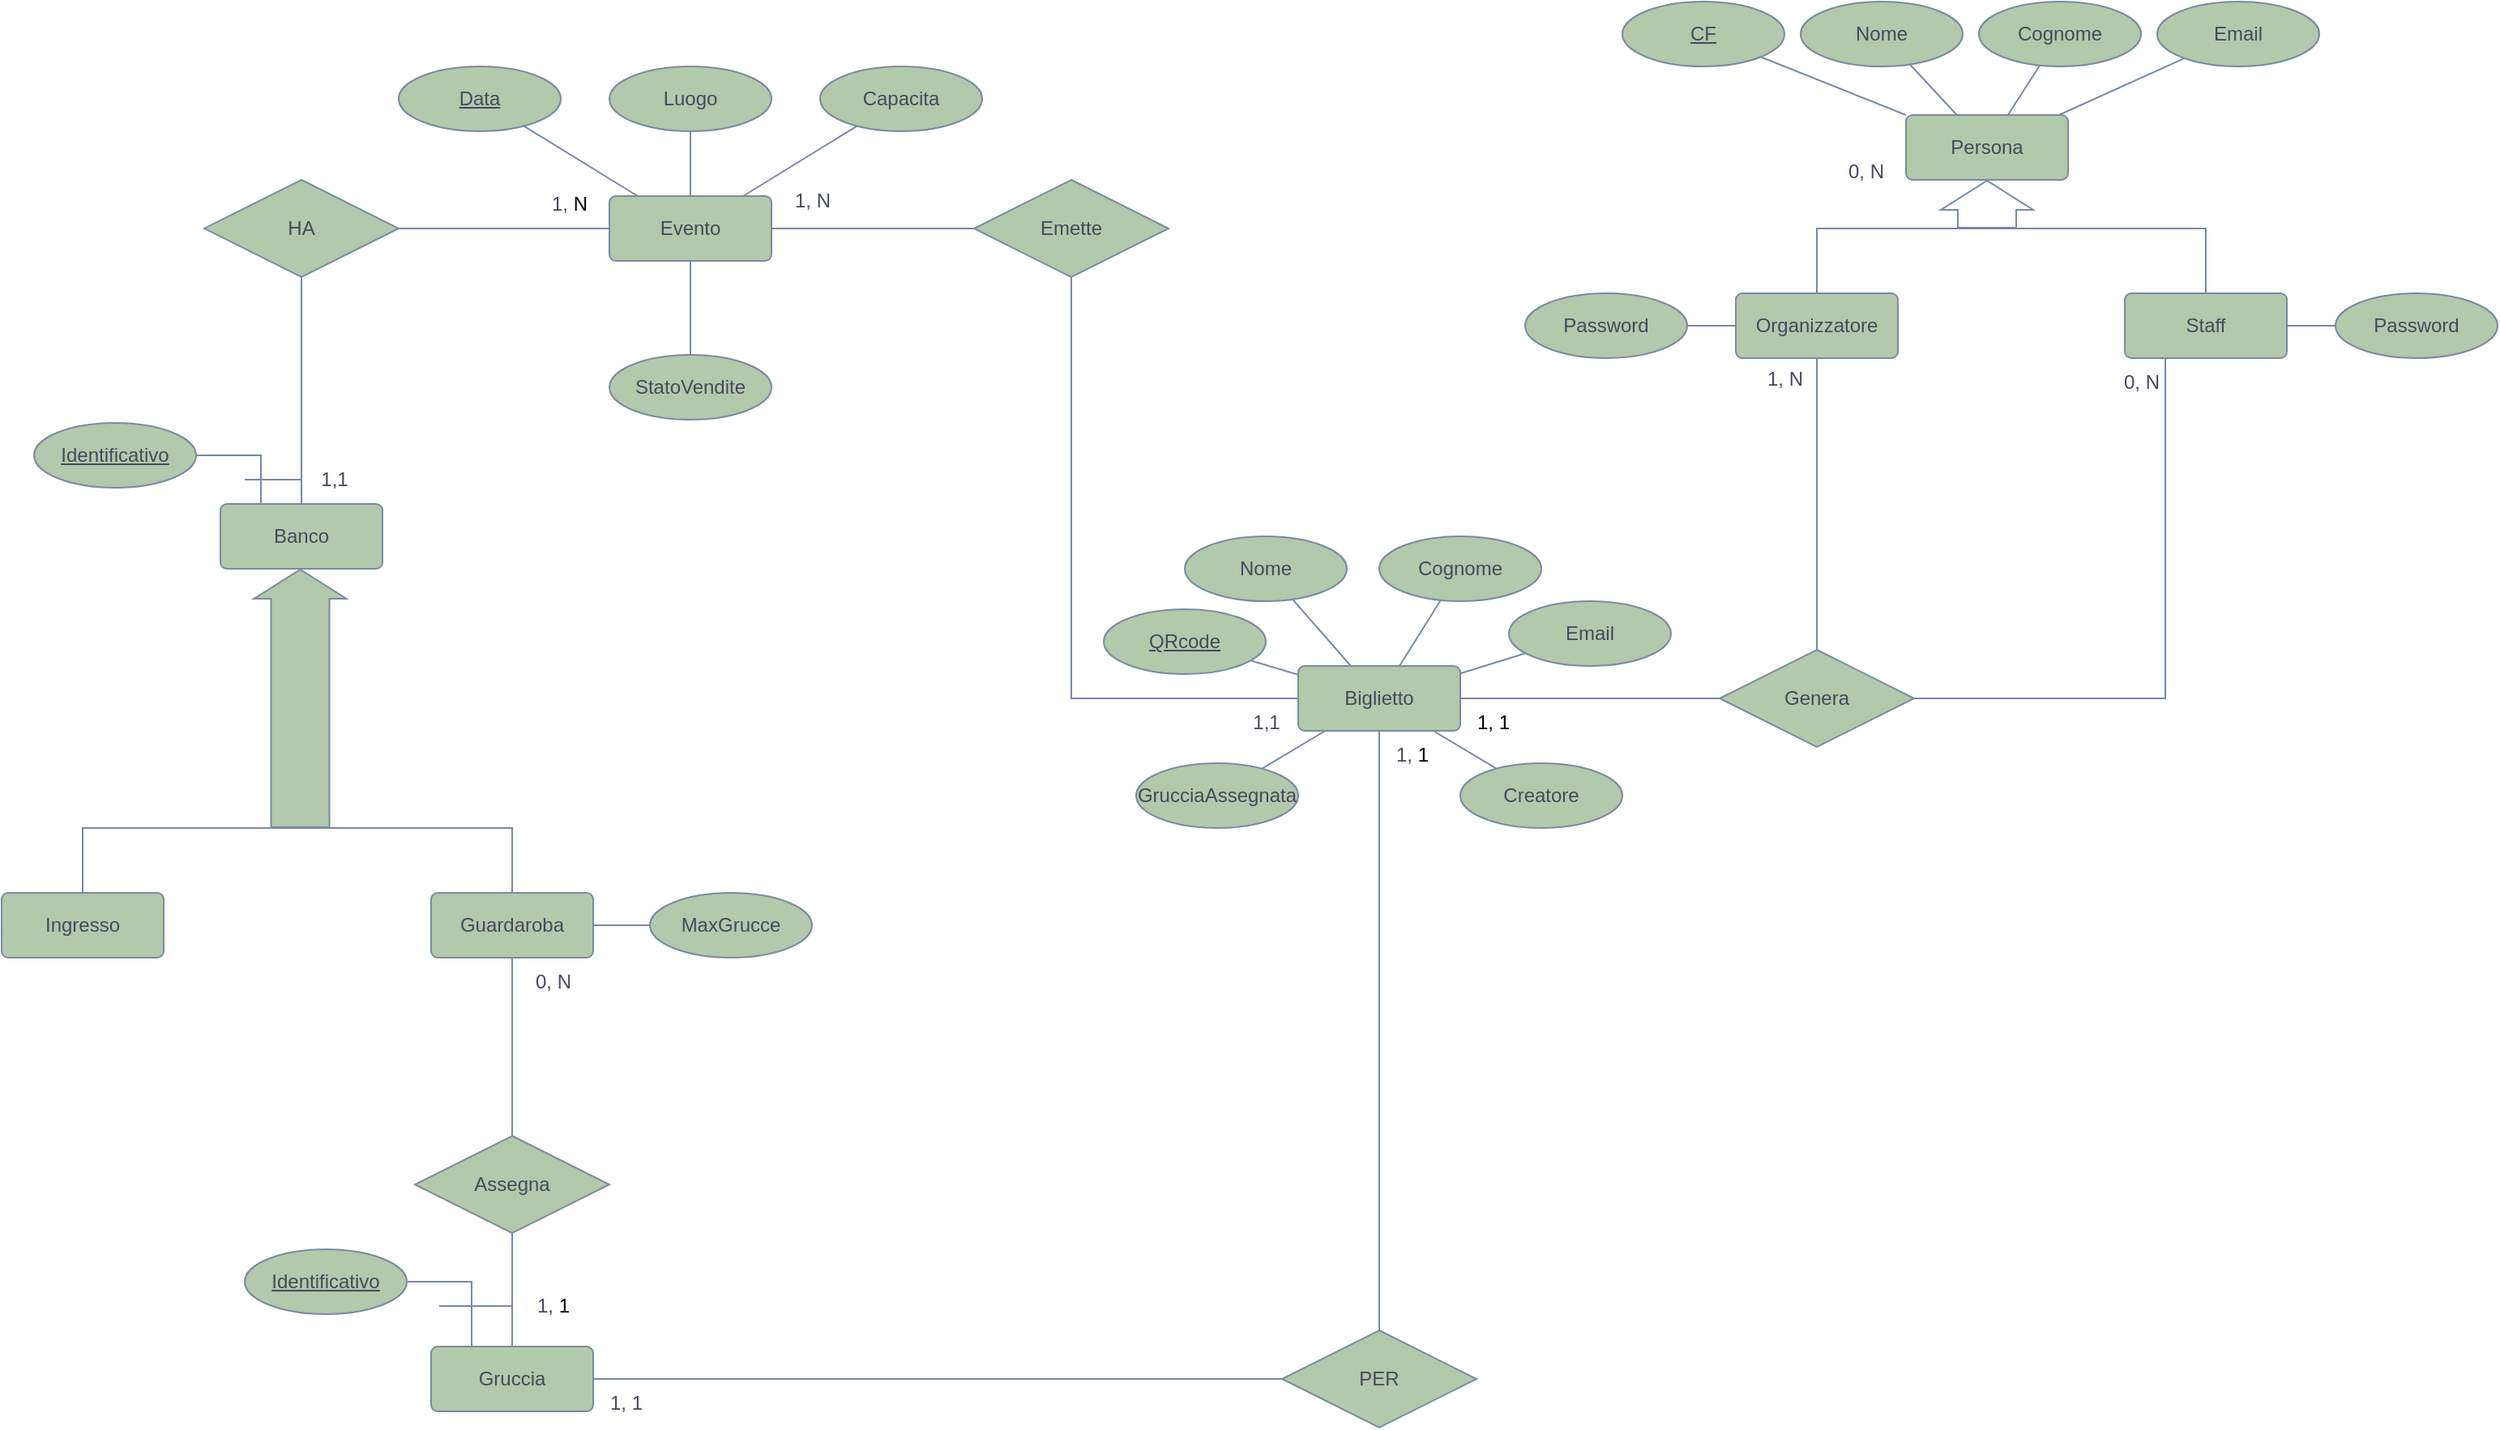 <mxfile version="26.0.16">
  <diagram id="R2lEEEUBdFMjLlhIrx00" name="Page-1">
    <mxGraphModel dx="1687" dy="984" grid="1" gridSize="10" guides="1" tooltips="1" connect="0" arrows="1" fold="1" page="1" pageScale="1" pageWidth="850" pageHeight="1100" math="0" shadow="0" extFonts="Permanent Marker^https://fonts.googleapis.com/css?family=Permanent+Marker">
      <root>
        <mxCell id="0" />
        <mxCell id="1" parent="0" />
        <mxCell id="5F5oQR9xoUEDwheyP2OU-1" value="Evento" style="rounded=1;arcSize=10;whiteSpace=wrap;html=1;align=center;labelBackgroundColor=none;fillColor=#B2C9AB;strokeColor=#788AA3;fontColor=#46495D;" parent="1" vertex="1">
          <mxGeometry x="465" y="210" width="100" height="40" as="geometry" />
        </mxCell>
        <mxCell id="5F5oQR9xoUEDwheyP2OU-3" value="Luogo" style="ellipse;whiteSpace=wrap;html=1;align=center;labelBackgroundColor=none;fillColor=#B2C9AB;strokeColor=#788AA3;fontColor=#46495D;" parent="1" vertex="1">
          <mxGeometry x="465" y="130" width="100" height="40" as="geometry" />
        </mxCell>
        <mxCell id="5F5oQR9xoUEDwheyP2OU-4" value="Data" style="ellipse;whiteSpace=wrap;html=1;align=center;fontStyle=4;labelBackgroundColor=none;fillColor=#B2C9AB;strokeColor=#788AA3;fontColor=#46495D;" parent="1" vertex="1">
          <mxGeometry x="335" y="130" width="100" height="40" as="geometry" />
        </mxCell>
        <mxCell id="5F5oQR9xoUEDwheyP2OU-5" value="Capacita" style="ellipse;whiteSpace=wrap;html=1;align=center;labelBackgroundColor=none;fillColor=#B2C9AB;strokeColor=#788AA3;fontColor=#46495D;" parent="1" vertex="1">
          <mxGeometry x="595" y="130" width="100" height="40" as="geometry" />
        </mxCell>
        <mxCell id="5F5oQR9xoUEDwheyP2OU-7" value="Identificativo" style="ellipse;whiteSpace=wrap;html=1;align=center;fontStyle=4;labelBackgroundColor=none;fillColor=#B2C9AB;strokeColor=#788AA3;fontColor=#46495D;" parent="1" vertex="1">
          <mxGeometry x="110" y="350" width="100" height="40" as="geometry" />
        </mxCell>
        <mxCell id="5F5oQR9xoUEDwheyP2OU-10" value="Banco" style="rounded=1;arcSize=10;whiteSpace=wrap;html=1;align=center;labelBackgroundColor=none;fillColor=#B2C9AB;strokeColor=#788AA3;fontColor=#46495D;" parent="1" vertex="1">
          <mxGeometry x="225" y="400" width="100" height="40" as="geometry" />
        </mxCell>
        <mxCell id="5F5oQR9xoUEDwheyP2OU-11" value="Guardaroba" style="rounded=1;arcSize=10;whiteSpace=wrap;html=1;align=center;labelBackgroundColor=none;fillColor=#B2C9AB;strokeColor=#788AA3;fontColor=#46495D;" parent="1" vertex="1">
          <mxGeometry x="355" y="640" width="100" height="40" as="geometry" />
        </mxCell>
        <mxCell id="5F5oQR9xoUEDwheyP2OU-12" value="Ingresso" style="rounded=1;arcSize=10;whiteSpace=wrap;html=1;align=center;labelBackgroundColor=none;fillColor=#B2C9AB;strokeColor=#788AA3;fontColor=#46495D;" parent="1" vertex="1">
          <mxGeometry x="90" y="640" width="100" height="40" as="geometry" />
        </mxCell>
        <mxCell id="5F5oQR9xoUEDwheyP2OU-13" value="HA" style="shape=rhombus;perimeter=rhombusPerimeter;whiteSpace=wrap;html=1;align=center;labelBackgroundColor=none;fillColor=#B2C9AB;strokeColor=#788AA3;fontColor=#46495D;" parent="1" vertex="1">
          <mxGeometry x="215" y="200" width="120" height="60" as="geometry" />
        </mxCell>
        <mxCell id="5F5oQR9xoUEDwheyP2OU-14" value="Assegna" style="shape=rhombus;perimeter=rhombusPerimeter;whiteSpace=wrap;html=1;align=center;labelBackgroundColor=none;fillColor=#B2C9AB;strokeColor=#788AA3;fontColor=#46495D;" parent="1" vertex="1">
          <mxGeometry x="345" y="790" width="120" height="60" as="geometry" />
        </mxCell>
        <mxCell id="5F5oQR9xoUEDwheyP2OU-15" value="Gruccia" style="rounded=1;arcSize=10;whiteSpace=wrap;html=1;align=center;labelBackgroundColor=none;fillColor=#B2C9AB;strokeColor=#788AA3;fontColor=#46495D;" parent="1" vertex="1">
          <mxGeometry x="355" y="920" width="100" height="40" as="geometry" />
        </mxCell>
        <mxCell id="5F5oQR9xoUEDwheyP2OU-16" value="PER" style="shape=rhombus;perimeter=rhombusPerimeter;whiteSpace=wrap;html=1;align=center;labelBackgroundColor=none;fillColor=#B2C9AB;strokeColor=#788AA3;fontColor=#46495D;" parent="1" vertex="1">
          <mxGeometry x="880" y="910" width="120" height="60" as="geometry" />
        </mxCell>
        <mxCell id="5F5oQR9xoUEDwheyP2OU-17" value="Biglietto" style="rounded=1;arcSize=10;whiteSpace=wrap;html=1;align=center;labelBackgroundColor=none;fillColor=#B2C9AB;strokeColor=#788AA3;fontColor=#46495D;" parent="1" vertex="1">
          <mxGeometry x="890" y="500" width="100" height="40" as="geometry" />
        </mxCell>
        <mxCell id="5F5oQR9xoUEDwheyP2OU-19" value="Emette" style="shape=rhombus;perimeter=rhombusPerimeter;whiteSpace=wrap;html=1;align=center;labelBackgroundColor=none;fillColor=#B2C9AB;strokeColor=#788AA3;fontColor=#46495D;" parent="1" vertex="1">
          <mxGeometry x="690" y="200" width="120" height="60" as="geometry" />
        </mxCell>
        <mxCell id="5F5oQR9xoUEDwheyP2OU-20" value="Persona" style="rounded=1;arcSize=10;whiteSpace=wrap;html=1;align=center;labelBackgroundColor=none;fillColor=#B2C9AB;strokeColor=#788AA3;fontColor=#46495D;" parent="1" vertex="1">
          <mxGeometry x="1265" y="160" width="100" height="40" as="geometry" />
        </mxCell>
        <mxCell id="5F5oQR9xoUEDwheyP2OU-21" value="Organizzatore" style="rounded=1;arcSize=10;whiteSpace=wrap;html=1;align=center;labelBackgroundColor=none;fillColor=#B2C9AB;strokeColor=#788AA3;fontColor=#46495D;" parent="1" vertex="1">
          <mxGeometry x="1160" y="270" width="100" height="40" as="geometry" />
        </mxCell>
        <mxCell id="5F5oQR9xoUEDwheyP2OU-22" value="Staff" style="rounded=1;arcSize=10;whiteSpace=wrap;html=1;align=center;labelBackgroundColor=none;fillColor=#B2C9AB;strokeColor=#788AA3;fontColor=#46495D;" parent="1" vertex="1">
          <mxGeometry x="1400" y="270" width="100" height="40" as="geometry" />
        </mxCell>
        <mxCell id="5F5oQR9xoUEDwheyP2OU-23" value="CF" style="ellipse;whiteSpace=wrap;html=1;align=center;fontStyle=4;labelBackgroundColor=none;fillColor=#B2C9AB;strokeColor=#788AA3;fontColor=#46495D;" parent="1" vertex="1">
          <mxGeometry x="1090" y="90" width="100" height="40" as="geometry" />
        </mxCell>
        <mxCell id="5F5oQR9xoUEDwheyP2OU-24" value="Nome" style="ellipse;whiteSpace=wrap;html=1;align=center;labelBackgroundColor=none;fillColor=#B2C9AB;strokeColor=#788AA3;fontColor=#46495D;" parent="1" vertex="1">
          <mxGeometry x="1200" y="90" width="100" height="40" as="geometry" />
        </mxCell>
        <mxCell id="5F5oQR9xoUEDwheyP2OU-25" value="Cognome" style="ellipse;whiteSpace=wrap;html=1;align=center;labelBackgroundColor=none;fillColor=#B2C9AB;strokeColor=#788AA3;fontColor=#46495D;" parent="1" vertex="1">
          <mxGeometry x="1310" y="90" width="100" height="40" as="geometry" />
        </mxCell>
        <mxCell id="C57nEhRPr9zmEdhHjsFl-1" value="Email" style="ellipse;whiteSpace=wrap;html=1;align=center;labelBackgroundColor=none;fillColor=#B2C9AB;strokeColor=#788AA3;fontColor=#46495D;" parent="1" vertex="1">
          <mxGeometry x="1420" y="90" width="100" height="40" as="geometry" />
        </mxCell>
        <mxCell id="C57nEhRPr9zmEdhHjsFl-2" value="" style="endArrow=none;html=1;rounded=0;labelBackgroundColor=none;strokeColor=#788AA3;fontColor=default;" parent="1" source="5F5oQR9xoUEDwheyP2OU-20" target="5F5oQR9xoUEDwheyP2OU-23" edge="1">
          <mxGeometry width="50" height="50" relative="1" as="geometry">
            <mxPoint x="890" y="250" as="sourcePoint" />
            <mxPoint x="940" y="200" as="targetPoint" />
          </mxGeometry>
        </mxCell>
        <mxCell id="C57nEhRPr9zmEdhHjsFl-5" value="" style="endArrow=none;html=1;rounded=0;labelBackgroundColor=none;strokeColor=#788AA3;fontColor=default;" parent="1" source="5F5oQR9xoUEDwheyP2OU-20" target="C57nEhRPr9zmEdhHjsFl-1" edge="1">
          <mxGeometry width="50" height="50" relative="1" as="geometry">
            <mxPoint x="1275" y="170" as="sourcePoint" />
            <mxPoint x="1185" y="134" as="targetPoint" />
          </mxGeometry>
        </mxCell>
        <mxCell id="C57nEhRPr9zmEdhHjsFl-6" value="" style="endArrow=none;html=1;rounded=0;labelBackgroundColor=none;strokeColor=#788AA3;fontColor=default;" parent="1" source="5F5oQR9xoUEDwheyP2OU-20" target="5F5oQR9xoUEDwheyP2OU-25" edge="1">
          <mxGeometry width="50" height="50" relative="1" as="geometry">
            <mxPoint x="1285" y="180" as="sourcePoint" />
            <mxPoint x="1195" y="144" as="targetPoint" />
          </mxGeometry>
        </mxCell>
        <mxCell id="C57nEhRPr9zmEdhHjsFl-7" value="" style="endArrow=none;html=1;rounded=0;labelBackgroundColor=none;strokeColor=#788AA3;fontColor=default;" parent="1" source="5F5oQR9xoUEDwheyP2OU-20" target="5F5oQR9xoUEDwheyP2OU-24" edge="1">
          <mxGeometry width="50" height="50" relative="1" as="geometry">
            <mxPoint x="1295" y="190" as="sourcePoint" />
            <mxPoint x="1205" y="154" as="targetPoint" />
          </mxGeometry>
        </mxCell>
        <mxCell id="C57nEhRPr9zmEdhHjsFl-10" value="" style="shape=flexArrow;endArrow=classic;html=1;rounded=0;width=36;endSize=5.67;labelBackgroundColor=none;strokeColor=#788AA3;fontColor=default;" parent="1" target="5F5oQR9xoUEDwheyP2OU-20" edge="1">
          <mxGeometry width="50" height="50" relative="1" as="geometry">
            <mxPoint x="1315" y="230" as="sourcePoint" />
            <mxPoint x="1200" y="230" as="targetPoint" />
          </mxGeometry>
        </mxCell>
        <mxCell id="C57nEhRPr9zmEdhHjsFl-11" value="" style="endArrow=none;html=1;rounded=0;labelBackgroundColor=none;strokeColor=#788AA3;fontColor=default;" parent="1" source="5F5oQR9xoUEDwheyP2OU-22" target="5F5oQR9xoUEDwheyP2OU-21" edge="1">
          <mxGeometry width="50" height="50" relative="1" as="geometry">
            <mxPoint x="1450" y="230" as="sourcePoint" />
            <mxPoint x="1170" y="230" as="targetPoint" />
            <Array as="points">
              <mxPoint x="1450" y="230" />
              <mxPoint x="1210" y="230" />
            </Array>
          </mxGeometry>
        </mxCell>
        <mxCell id="C57nEhRPr9zmEdhHjsFl-12" value="Password" style="ellipse;whiteSpace=wrap;html=1;align=center;labelBackgroundColor=none;fillColor=#B2C9AB;strokeColor=#788AA3;fontColor=#46495D;" parent="1" vertex="1">
          <mxGeometry x="1030" y="270" width="100" height="40" as="geometry" />
        </mxCell>
        <mxCell id="C57nEhRPr9zmEdhHjsFl-13" value="Password" style="ellipse;whiteSpace=wrap;html=1;align=center;labelBackgroundColor=none;fillColor=#B2C9AB;strokeColor=#788AA3;fontColor=#46495D;" parent="1" vertex="1">
          <mxGeometry x="1530" y="270" width="100" height="40" as="geometry" />
        </mxCell>
        <mxCell id="C57nEhRPr9zmEdhHjsFl-14" value="" style="endArrow=none;html=1;rounded=0;labelBackgroundColor=none;strokeColor=#788AA3;fontColor=default;" parent="1" source="5F5oQR9xoUEDwheyP2OU-21" target="C57nEhRPr9zmEdhHjsFl-12" edge="1">
          <mxGeometry width="50" height="50" relative="1" as="geometry">
            <mxPoint x="1200" y="376" as="sourcePoint" />
            <mxPoint x="1110" y="340" as="targetPoint" />
          </mxGeometry>
        </mxCell>
        <mxCell id="C57nEhRPr9zmEdhHjsFl-15" value="" style="endArrow=none;html=1;rounded=0;labelBackgroundColor=none;strokeColor=#788AA3;fontColor=default;" parent="1" source="5F5oQR9xoUEDwheyP2OU-22" target="C57nEhRPr9zmEdhHjsFl-13" edge="1">
          <mxGeometry width="50" height="50" relative="1" as="geometry">
            <mxPoint x="1490" y="410" as="sourcePoint" />
            <mxPoint x="1568" y="375" as="targetPoint" />
          </mxGeometry>
        </mxCell>
        <mxCell id="C57nEhRPr9zmEdhHjsFl-17" value="" style="endArrow=none;html=1;rounded=0;labelBackgroundColor=none;strokeColor=#788AA3;fontColor=default;" parent="1" source="5F5oQR9xoUEDwheyP2OU-1" target="5F5oQR9xoUEDwheyP2OU-4" edge="1">
          <mxGeometry width="50" height="50" relative="1" as="geometry">
            <mxPoint x="1275" y="170" as="sourcePoint" />
            <mxPoint x="1185" y="134" as="targetPoint" />
          </mxGeometry>
        </mxCell>
        <mxCell id="C57nEhRPr9zmEdhHjsFl-19" value="" style="endArrow=none;html=1;rounded=0;labelBackgroundColor=none;strokeColor=#788AA3;fontColor=default;" parent="1" source="5F5oQR9xoUEDwheyP2OU-1" target="5F5oQR9xoUEDwheyP2OU-5" edge="1">
          <mxGeometry width="50" height="50" relative="1" as="geometry">
            <mxPoint x="1295" y="190" as="sourcePoint" />
            <mxPoint x="1205" y="154" as="targetPoint" />
          </mxGeometry>
        </mxCell>
        <mxCell id="C57nEhRPr9zmEdhHjsFl-20" value="" style="endArrow=none;html=1;rounded=0;labelBackgroundColor=none;strokeColor=#788AA3;fontColor=default;" parent="1" source="5F5oQR9xoUEDwheyP2OU-1" target="5F5oQR9xoUEDwheyP2OU-3" edge="1">
          <mxGeometry width="50" height="50" relative="1" as="geometry">
            <mxPoint x="1305" y="200" as="sourcePoint" />
            <mxPoint x="1215" y="164" as="targetPoint" />
          </mxGeometry>
        </mxCell>
        <mxCell id="C57nEhRPr9zmEdhHjsFl-21" value="" style="shape=flexArrow;endArrow=classic;html=1;rounded=0;width=36;endSize=5.67;labelBackgroundColor=none;fontColor=default;strokeColor=#788AA3;fillStyle=solid;fillColor=#B2C9AB;" parent="1" edge="1">
          <mxGeometry width="50" height="50" relative="1" as="geometry">
            <mxPoint x="274.26" y="600" as="sourcePoint" />
            <mxPoint x="274.26" y="440" as="targetPoint" />
          </mxGeometry>
        </mxCell>
        <mxCell id="C57nEhRPr9zmEdhHjsFl-24" value="" style="endArrow=none;html=1;rounded=0;labelBackgroundColor=none;strokeColor=#788AA3;fontColor=default;" parent="1" source="5F5oQR9xoUEDwheyP2OU-10" target="5F5oQR9xoUEDwheyP2OU-13" edge="1">
          <mxGeometry width="50" height="50" relative="1" as="geometry">
            <mxPoint x="473" y="750" as="sourcePoint" />
            <mxPoint x="372" y="729" as="targetPoint" />
          </mxGeometry>
        </mxCell>
        <mxCell id="C57nEhRPr9zmEdhHjsFl-25" value="" style="endArrow=none;html=1;rounded=0;labelBackgroundColor=none;strokeColor=#788AA3;fontColor=default;" parent="1" source="5F5oQR9xoUEDwheyP2OU-13" target="5F5oQR9xoUEDwheyP2OU-1" edge="1">
          <mxGeometry width="50" height="50" relative="1" as="geometry">
            <mxPoint x="485" y="410" as="sourcePoint" />
            <mxPoint x="384" y="389" as="targetPoint" />
          </mxGeometry>
        </mxCell>
        <mxCell id="C57nEhRPr9zmEdhHjsFl-26" value="" style="endArrow=none;html=1;rounded=0;labelBackgroundColor=none;strokeColor=#788AA3;fontColor=default;" parent="1" source="5F5oQR9xoUEDwheyP2OU-11" target="5F5oQR9xoUEDwheyP2OU-12" edge="1">
          <mxGeometry width="50" height="50" relative="1" as="geometry">
            <mxPoint x="395" y="640" as="sourcePoint" />
            <mxPoint x="155" y="640" as="targetPoint" />
            <Array as="points">
              <mxPoint x="405" y="600" />
              <mxPoint x="140" y="600" />
            </Array>
          </mxGeometry>
        </mxCell>
        <mxCell id="C57nEhRPr9zmEdhHjsFl-27" value="" style="endArrow=none;html=1;rounded=0;labelBackgroundColor=none;strokeColor=#788AA3;fontColor=default;" parent="1" source="5F5oQR9xoUEDwheyP2OU-11" target="5F5oQR9xoUEDwheyP2OU-14" edge="1">
          <mxGeometry width="50" height="50" relative="1" as="geometry">
            <mxPoint x="236" y="450" as="sourcePoint" />
            <mxPoint x="125" y="496" as="targetPoint" />
          </mxGeometry>
        </mxCell>
        <mxCell id="C57nEhRPr9zmEdhHjsFl-28" value="" style="endArrow=none;html=1;rounded=0;labelBackgroundColor=none;strokeColor=#788AA3;fontColor=default;" parent="1" source="5F5oQR9xoUEDwheyP2OU-14" target="5F5oQR9xoUEDwheyP2OU-15" edge="1">
          <mxGeometry width="50" height="50" relative="1" as="geometry">
            <mxPoint x="415" y="690" as="sourcePoint" />
            <mxPoint x="415" y="800" as="targetPoint" />
          </mxGeometry>
        </mxCell>
        <mxCell id="C57nEhRPr9zmEdhHjsFl-29" value="" style="endArrow=none;html=1;rounded=0;labelBackgroundColor=none;strokeColor=#788AA3;fontColor=default;" parent="1" source="5F5oQR9xoUEDwheyP2OU-16" target="5F5oQR9xoUEDwheyP2OU-15" edge="1">
          <mxGeometry width="50" height="50" relative="1" as="geometry">
            <mxPoint x="665" y="1200" as="sourcePoint" />
            <mxPoint x="665" y="1260" as="targetPoint" />
          </mxGeometry>
        </mxCell>
        <mxCell id="C57nEhRPr9zmEdhHjsFl-30" value="" style="endArrow=none;html=1;rounded=0;labelBackgroundColor=none;strokeColor=#788AA3;fontColor=default;" parent="1" source="5F5oQR9xoUEDwheyP2OU-17" target="5F5oQR9xoUEDwheyP2OU-16" edge="1">
          <mxGeometry width="50" height="50" relative="1" as="geometry">
            <mxPoint x="675" y="1210" as="sourcePoint" />
            <mxPoint x="675" y="1270" as="targetPoint" />
          </mxGeometry>
        </mxCell>
        <mxCell id="B8gMn7OS_unOrH18oPbT-1" value="Genera" style="shape=rhombus;perimeter=rhombusPerimeter;whiteSpace=wrap;html=1;align=center;labelBackgroundColor=none;fillColor=#B2C9AB;strokeColor=#788AA3;fontColor=#46495D;" parent="1" vertex="1">
          <mxGeometry x="1150" y="490" width="120" height="60" as="geometry" />
        </mxCell>
        <mxCell id="B8gMn7OS_unOrH18oPbT-2" value="" style="endArrow=none;html=1;rounded=0;labelBackgroundColor=none;strokeColor=#788AA3;fontColor=default;" parent="1" source="5F5oQR9xoUEDwheyP2OU-21" target="B8gMn7OS_unOrH18oPbT-1" edge="1">
          <mxGeometry width="50" height="50" relative="1" as="geometry">
            <mxPoint x="950" y="220" as="sourcePoint" />
            <mxPoint x="950" y="510" as="targetPoint" />
          </mxGeometry>
        </mxCell>
        <mxCell id="B8gMn7OS_unOrH18oPbT-3" value="" style="endArrow=none;html=1;rounded=0;exitX=0.25;exitY=1;exitDx=0;exitDy=0;labelBackgroundColor=none;strokeColor=#788AA3;fontColor=default;" parent="1" source="5F5oQR9xoUEDwheyP2OU-22" target="B8gMn7OS_unOrH18oPbT-1" edge="1">
          <mxGeometry width="50" height="50" relative="1" as="geometry">
            <mxPoint x="960" y="230" as="sourcePoint" />
            <mxPoint x="960" y="520" as="targetPoint" />
            <Array as="points">
              <mxPoint x="1425" y="520" />
            </Array>
          </mxGeometry>
        </mxCell>
        <mxCell id="B8gMn7OS_unOrH18oPbT-4" value="" style="endArrow=none;html=1;rounded=0;labelBackgroundColor=none;strokeColor=#788AA3;fontColor=default;" parent="1" source="B8gMn7OS_unOrH18oPbT-1" target="5F5oQR9xoUEDwheyP2OU-17" edge="1">
          <mxGeometry width="50" height="50" relative="1" as="geometry">
            <mxPoint x="970" y="240" as="sourcePoint" />
            <mxPoint x="970" y="530" as="targetPoint" />
          </mxGeometry>
        </mxCell>
        <mxCell id="B8gMn7OS_unOrH18oPbT-7" value="" style="endArrow=none;html=1;rounded=0;labelBackgroundColor=none;strokeColor=#788AA3;fontColor=default;" parent="1" source="5F5oQR9xoUEDwheyP2OU-1" target="5F5oQR9xoUEDwheyP2OU-19" edge="1">
          <mxGeometry width="50" height="50" relative="1" as="geometry">
            <mxPoint x="950" y="220" as="sourcePoint" />
            <mxPoint x="950" y="510" as="targetPoint" />
          </mxGeometry>
        </mxCell>
        <mxCell id="B8gMn7OS_unOrH18oPbT-8" value="" style="endArrow=none;html=1;rounded=0;labelBackgroundColor=none;strokeColor=#788AA3;fontColor=default;" parent="1" source="5F5oQR9xoUEDwheyP2OU-19" target="5F5oQR9xoUEDwheyP2OU-17" edge="1">
          <mxGeometry width="50" height="50" relative="1" as="geometry">
            <mxPoint x="960" y="230" as="sourcePoint" />
            <mxPoint x="960" y="520" as="targetPoint" />
            <Array as="points">
              <mxPoint x="750" y="520" />
            </Array>
          </mxGeometry>
        </mxCell>
        <mxCell id="B8gMn7OS_unOrH18oPbT-11" value="Cognome" style="ellipse;whiteSpace=wrap;html=1;align=center;labelBackgroundColor=none;fillColor=#B2C9AB;strokeColor=#788AA3;fontColor=#46495D;" parent="1" vertex="1">
          <mxGeometry x="940" y="420" width="100" height="40" as="geometry" />
        </mxCell>
        <mxCell id="B8gMn7OS_unOrH18oPbT-12" value="QRcode" style="ellipse;whiteSpace=wrap;html=1;align=center;fontStyle=4;labelBackgroundColor=none;fillColor=#B2C9AB;strokeColor=#788AA3;fontColor=#46495D;" parent="1" vertex="1">
          <mxGeometry x="770" y="465" width="100" height="40" as="geometry" />
        </mxCell>
        <mxCell id="B8gMn7OS_unOrH18oPbT-14" value="" style="endArrow=none;html=1;rounded=0;exitX=0.25;exitY=0;exitDx=0;exitDy=0;labelBackgroundColor=none;strokeColor=#788AA3;fontColor=default;" parent="1" source="5F5oQR9xoUEDwheyP2OU-15" target="B8gMn7OS_unOrH18oPbT-25" edge="1">
          <mxGeometry width="50" height="50" relative="1" as="geometry">
            <mxPoint x="650" y="940" as="sourcePoint" />
            <mxPoint x="287.629" y="837.835" as="targetPoint" />
            <Array as="points">
              <mxPoint x="380" y="880" />
            </Array>
          </mxGeometry>
        </mxCell>
        <mxCell id="B8gMn7OS_unOrH18oPbT-15" value="" style="line;strokeWidth=1;rotatable=0;dashed=0;labelPosition=right;align=left;verticalAlign=middle;spacingTop=0;spacingLeft=6;points=[];portConstraint=eastwest;labelBackgroundColor=none;fillColor=#B2C9AB;strokeColor=#788AA3;fontColor=#46495D;" parent="1" vertex="1">
          <mxGeometry x="360" y="890" width="45" height="10" as="geometry" />
        </mxCell>
        <mxCell id="B8gMn7OS_unOrH18oPbT-20" value="" style="endArrow=none;html=1;rounded=0;labelBackgroundColor=none;strokeColor=#788AA3;fontColor=default;" parent="1" source="B8gMn7OS_unOrH18oPbT-11" target="5F5oQR9xoUEDwheyP2OU-17" edge="1">
          <mxGeometry width="50" height="50" relative="1" as="geometry">
            <mxPoint x="665" y="860" as="sourcePoint" />
            <mxPoint x="665" y="920" as="targetPoint" />
          </mxGeometry>
        </mxCell>
        <mxCell id="B8gMn7OS_unOrH18oPbT-25" value="Identificativo" style="ellipse;whiteSpace=wrap;html=1;align=center;fontStyle=4;labelBackgroundColor=none;fillColor=#B2C9AB;strokeColor=#788AA3;fontColor=#46495D;" parent="1" vertex="1">
          <mxGeometry x="240" y="860" width="100" height="40" as="geometry" />
        </mxCell>
        <mxCell id="B8gMn7OS_unOrH18oPbT-37" value="" style="endArrow=none;html=1;rounded=0;exitX=0.25;exitY=0;exitDx=0;exitDy=0;labelBackgroundColor=none;strokeColor=#788AA3;fontColor=default;" parent="1" source="5F5oQR9xoUEDwheyP2OU-10" target="5F5oQR9xoUEDwheyP2OU-7" edge="1">
          <mxGeometry width="50" height="50" relative="1" as="geometry">
            <mxPoint x="250" y="400" as="sourcePoint" />
            <mxPoint x="220" y="310" as="targetPoint" />
            <Array as="points">
              <mxPoint x="250" y="370" />
            </Array>
          </mxGeometry>
        </mxCell>
        <mxCell id="B8gMn7OS_unOrH18oPbT-13" value="" style="line;strokeWidth=1;rotatable=0;dashed=0;labelPosition=right;align=left;verticalAlign=middle;spacingTop=0;spacingLeft=6;points=[];portConstraint=eastwest;labelBackgroundColor=none;fillColor=#B2C9AB;strokeColor=#788AA3;fontColor=#46495D;" parent="1" vertex="1">
          <mxGeometry x="240" y="380" width="35" height="10" as="geometry" />
        </mxCell>
        <mxCell id="B8gMn7OS_unOrH18oPbT-38" value="1,&amp;nbsp;&lt;span style=&quot;background-color: transparent; color: light-dark(rgb(0, 0, 0), rgb(255, 255, 255));&quot;&gt;N&lt;/span&gt;" style="text;html=1;align=center;verticalAlign=middle;resizable=0;points=[];autosize=1;strokeColor=none;fillColor=none;labelBackgroundColor=none;fontColor=#46495D;" parent="1" vertex="1">
          <mxGeometry x="415" y="200" width="50" height="30" as="geometry" />
        </mxCell>
        <mxCell id="B8gMn7OS_unOrH18oPbT-39" value="1,1" style="text;html=1;align=center;verticalAlign=middle;resizable=0;points=[];autosize=1;strokeColor=none;fillColor=none;labelBackgroundColor=none;fontColor=#46495D;" parent="1" vertex="1">
          <mxGeometry x="275" y="370" width="40" height="30" as="geometry" />
        </mxCell>
        <mxCell id="B8gMn7OS_unOrH18oPbT-40" value="1, N" style="text;html=1;align=center;verticalAlign=middle;resizable=0;points=[];autosize=1;strokeColor=none;fillColor=none;labelBackgroundColor=none;fontColor=#46495D;" parent="1" vertex="1">
          <mxGeometry x="565" y="198" width="50" height="30" as="geometry" />
        </mxCell>
        <mxCell id="B8gMn7OS_unOrH18oPbT-41" value="1,1" style="text;html=1;align=center;verticalAlign=middle;resizable=0;points=[];autosize=1;strokeColor=none;fillColor=none;labelBackgroundColor=none;fontColor=#46495D;" parent="1" vertex="1">
          <mxGeometry x="850" y="520" width="40" height="30" as="geometry" />
        </mxCell>
        <mxCell id="B8gMn7OS_unOrH18oPbT-42" value="0, N" style="text;html=1;align=center;verticalAlign=middle;resizable=0;points=[];autosize=1;strokeColor=none;fillColor=none;labelBackgroundColor=none;fontColor=#46495D;" parent="1" vertex="1">
          <mxGeometry x="1215" y="180" width="50" height="30" as="geometry" />
        </mxCell>
        <mxCell id="B8gMn7OS_unOrH18oPbT-44" value="0, N" style="text;html=1;align=center;verticalAlign=middle;resizable=0;points=[];autosize=1;strokeColor=none;fillColor=none;labelBackgroundColor=none;fontColor=#46495D;" parent="1" vertex="1">
          <mxGeometry x="1385" y="310" width="50" height="30" as="geometry" />
        </mxCell>
        <mxCell id="B8gMn7OS_unOrH18oPbT-47" value="1, N" style="text;html=1;align=center;verticalAlign=middle;resizable=0;points=[];autosize=1;strokeColor=none;fillColor=none;labelBackgroundColor=none;fontColor=#46495D;" parent="1" vertex="1">
          <mxGeometry x="1165" y="308" width="50" height="30" as="geometry" />
        </mxCell>
        <mxCell id="B8gMn7OS_unOrH18oPbT-48" value="&lt;span style=&quot;background-color: transparent; color: light-dark(rgb(0, 0, 0), rgb(255, 255, 255));&quot;&gt;1, 1&lt;/span&gt;" style="text;html=1;align=center;verticalAlign=middle;resizable=0;points=[];autosize=1;strokeColor=none;fillColor=none;labelBackgroundColor=none;fontColor=#46495D;" parent="1" vertex="1">
          <mxGeometry x="990" y="520" width="40" height="30" as="geometry" />
        </mxCell>
        <mxCell id="B8gMn7OS_unOrH18oPbT-49" value="1, 1" style="text;html=1;align=center;verticalAlign=middle;resizable=0;points=[];autosize=1;strokeColor=none;fillColor=none;labelBackgroundColor=none;fontColor=#46495D;" parent="1" vertex="1">
          <mxGeometry x="455" y="940" width="40" height="30" as="geometry" />
        </mxCell>
        <mxCell id="B8gMn7OS_unOrH18oPbT-50" value="1,&amp;nbsp;&lt;span style=&quot;background-color: transparent; color: light-dark(rgb(0, 0, 0), rgb(255, 255, 255));&quot;&gt;1&lt;/span&gt;" style="text;html=1;align=center;verticalAlign=middle;resizable=0;points=[];autosize=1;strokeColor=none;fillColor=none;labelBackgroundColor=none;fontColor=#46495D;" parent="1" vertex="1">
          <mxGeometry x="410" y="880" width="40" height="30" as="geometry" />
        </mxCell>
        <mxCell id="B8gMn7OS_unOrH18oPbT-51" value="0, N" style="text;html=1;align=center;verticalAlign=middle;resizable=0;points=[];autosize=1;strokeColor=none;fillColor=none;labelBackgroundColor=none;fontColor=#46495D;" parent="1" vertex="1">
          <mxGeometry x="405" y="680" width="50" height="30" as="geometry" />
        </mxCell>
        <mxCell id="B8gMn7OS_unOrH18oPbT-53" value="1,&amp;nbsp;&lt;span style=&quot;background-color: transparent; color: light-dark(rgb(0, 0, 0), rgb(255, 255, 255));&quot;&gt;1&lt;/span&gt;" style="text;html=1;align=center;verticalAlign=middle;resizable=0;points=[];autosize=1;strokeColor=none;fillColor=none;labelBackgroundColor=none;fontColor=#46495D;" parent="1" vertex="1">
          <mxGeometry x="940" y="540" width="40" height="30" as="geometry" />
        </mxCell>
        <mxCell id="khMxOe8f5nXfD9W7GZXQ-1" value="StatoVendite" style="ellipse;whiteSpace=wrap;html=1;align=center;labelBackgroundColor=none;fillColor=#B2C9AB;strokeColor=#788AA3;fontColor=#46495D;" vertex="1" parent="1">
          <mxGeometry x="465" y="308" width="100" height="40" as="geometry" />
        </mxCell>
        <mxCell id="khMxOe8f5nXfD9W7GZXQ-3" value="" style="endArrow=none;html=1;rounded=0;labelBackgroundColor=none;strokeColor=#788AA3;fontColor=default;" edge="1" parent="1" source="khMxOe8f5nXfD9W7GZXQ-1" target="5F5oQR9xoUEDwheyP2OU-1">
          <mxGeometry width="50" height="50" relative="1" as="geometry">
            <mxPoint x="525" y="220" as="sourcePoint" />
            <mxPoint x="525" y="180" as="targetPoint" />
          </mxGeometry>
        </mxCell>
        <mxCell id="khMxOe8f5nXfD9W7GZXQ-4" value="MaxGrucce" style="ellipse;whiteSpace=wrap;html=1;align=center;labelBackgroundColor=none;fillColor=#B2C9AB;strokeColor=#788AA3;fontColor=#46495D;" vertex="1" parent="1">
          <mxGeometry x="490" y="640" width="100" height="40" as="geometry" />
        </mxCell>
        <mxCell id="khMxOe8f5nXfD9W7GZXQ-6" value="" style="endArrow=none;html=1;rounded=0;labelBackgroundColor=none;strokeColor=#788AA3;fontColor=default;" edge="1" parent="1" source="khMxOe8f5nXfD9W7GZXQ-4" target="5F5oQR9xoUEDwheyP2OU-11">
          <mxGeometry width="50" height="50" relative="1" as="geometry">
            <mxPoint x="525" y="318" as="sourcePoint" />
            <mxPoint x="525" y="260" as="targetPoint" />
          </mxGeometry>
        </mxCell>
        <mxCell id="khMxOe8f5nXfD9W7GZXQ-7" value="GrucciaAssegnata" style="ellipse;whiteSpace=wrap;html=1;align=center;labelBackgroundColor=none;fillColor=#B2C9AB;strokeColor=#788AA3;fontColor=#46495D;" vertex="1" parent="1">
          <mxGeometry x="790" y="560" width="100" height="40" as="geometry" />
        </mxCell>
        <mxCell id="khMxOe8f5nXfD9W7GZXQ-8" value="" style="endArrow=none;html=1;rounded=0;labelBackgroundColor=none;strokeColor=#788AA3;fontColor=default;" edge="1" parent="1" source="5F5oQR9xoUEDwheyP2OU-17" target="khMxOe8f5nXfD9W7GZXQ-7">
          <mxGeometry width="50" height="50" relative="1" as="geometry">
            <mxPoint x="500" y="670" as="sourcePoint" />
            <mxPoint x="465" y="670" as="targetPoint" />
          </mxGeometry>
        </mxCell>
        <mxCell id="khMxOe8f5nXfD9W7GZXQ-10" value="Email" style="ellipse;whiteSpace=wrap;html=1;align=center;labelBackgroundColor=none;fillColor=#B2C9AB;strokeColor=#788AA3;fontColor=#46495D;" vertex="1" parent="1">
          <mxGeometry x="1020" y="460" width="100" height="40" as="geometry" />
        </mxCell>
        <mxCell id="khMxOe8f5nXfD9W7GZXQ-11" value="Nome" style="ellipse;whiteSpace=wrap;html=1;align=center;labelBackgroundColor=none;fillColor=#B2C9AB;strokeColor=#788AA3;fontColor=#46495D;" vertex="1" parent="1">
          <mxGeometry x="820" y="420" width="100" height="40" as="geometry" />
        </mxCell>
        <mxCell id="khMxOe8f5nXfD9W7GZXQ-12" value="" style="endArrow=none;html=1;rounded=0;labelBackgroundColor=none;strokeColor=#788AA3;fontColor=default;" edge="1" parent="1" source="khMxOe8f5nXfD9W7GZXQ-11" target="5F5oQR9xoUEDwheyP2OU-17">
          <mxGeometry width="50" height="50" relative="1" as="geometry">
            <mxPoint x="870" y="490" as="sourcePoint" />
            <mxPoint x="900" y="520" as="targetPoint" />
            <Array as="points" />
          </mxGeometry>
        </mxCell>
        <mxCell id="khMxOe8f5nXfD9W7GZXQ-13" value="" style="endArrow=none;html=1;rounded=0;labelBackgroundColor=none;strokeColor=#788AA3;fontColor=default;" edge="1" parent="1" source="khMxOe8f5nXfD9W7GZXQ-10" target="5F5oQR9xoUEDwheyP2OU-17">
          <mxGeometry width="50" height="50" relative="1" as="geometry">
            <mxPoint x="950" y="450" as="sourcePoint" />
            <mxPoint x="950" y="510" as="targetPoint" />
            <Array as="points" />
          </mxGeometry>
        </mxCell>
        <mxCell id="khMxOe8f5nXfD9W7GZXQ-14" value="" style="endArrow=none;html=1;rounded=0;labelBackgroundColor=none;strokeColor=#788AA3;fontColor=default;" edge="1" parent="1" source="B8gMn7OS_unOrH18oPbT-12" target="5F5oQR9xoUEDwheyP2OU-17">
          <mxGeometry width="50" height="50" relative="1" as="geometry">
            <mxPoint x="950" y="450" as="sourcePoint" />
            <mxPoint x="950" y="510" as="targetPoint" />
            <Array as="points" />
          </mxGeometry>
        </mxCell>
        <mxCell id="khMxOe8f5nXfD9W7GZXQ-15" value="" style="endArrow=none;html=1;rounded=0;labelBackgroundColor=none;strokeColor=#788AA3;fontColor=default;" edge="1" parent="1" source="khMxOe8f5nXfD9W7GZXQ-16" target="5F5oQR9xoUEDwheyP2OU-17">
          <mxGeometry width="50" height="50" relative="1" as="geometry">
            <mxPoint x="960" y="460" as="sourcePoint" />
            <mxPoint x="960" y="520" as="targetPoint" />
            <Array as="points" />
          </mxGeometry>
        </mxCell>
        <mxCell id="khMxOe8f5nXfD9W7GZXQ-16" value="Creatore" style="ellipse;whiteSpace=wrap;html=1;align=center;labelBackgroundColor=none;fillColor=#B2C9AB;strokeColor=#788AA3;fontColor=#46495D;" vertex="1" parent="1">
          <mxGeometry x="990" y="560" width="100" height="40" as="geometry" />
        </mxCell>
      </root>
    </mxGraphModel>
  </diagram>
</mxfile>
